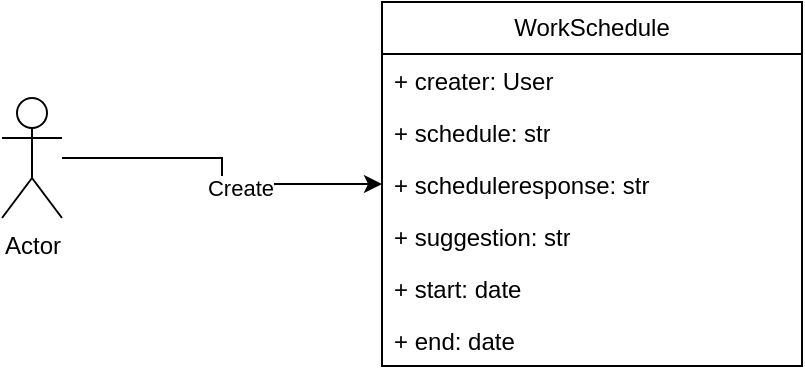 <mxfile version="21.6.8" type="github">
  <diagram name="第 1 页" id="FHlO4WLwC0Ep455xvKzw">
    <mxGraphModel dx="1426" dy="670" grid="1" gridSize="10" guides="1" tooltips="1" connect="1" arrows="1" fold="1" page="1" pageScale="1" pageWidth="1169" pageHeight="827" math="0" shadow="0">
      <root>
        <mxCell id="0" />
        <mxCell id="1" parent="0" />
        <mxCell id="GfxzllTibp9h3OfKKq-7-9" style="edgeStyle=orthogonalEdgeStyle;rounded=0;orthogonalLoop=1;jettySize=auto;html=1;entryX=0;entryY=0.5;entryDx=0;entryDy=0;" edge="1" parent="1" source="GfxzllTibp9h3OfKKq-7-2" target="GfxzllTibp9h3OfKKq-7-3">
          <mxGeometry relative="1" as="geometry" />
        </mxCell>
        <mxCell id="GfxzllTibp9h3OfKKq-7-10" value="Create" style="edgeLabel;html=1;align=center;verticalAlign=middle;resizable=0;points=[];" vertex="1" connectable="0" parent="GfxzllTibp9h3OfKKq-7-9">
          <mxGeometry x="0.178" y="-2" relative="1" as="geometry">
            <mxPoint as="offset" />
          </mxGeometry>
        </mxCell>
        <mxCell id="GfxzllTibp9h3OfKKq-7-2" value="Actor" style="shape=umlActor;verticalLabelPosition=bottom;verticalAlign=top;html=1;" vertex="1" parent="1">
          <mxGeometry x="100" y="230" width="30" height="60" as="geometry" />
        </mxCell>
        <mxCell id="GfxzllTibp9h3OfKKq-7-3" value="WorkSchedule" style="swimlane;fontStyle=0;childLayout=stackLayout;horizontal=1;startSize=26;fillColor=none;horizontalStack=0;resizeParent=1;resizeParentMax=0;resizeLast=0;collapsible=1;marginBottom=0;whiteSpace=wrap;html=1;" vertex="1" parent="1">
          <mxGeometry x="290" y="182" width="210" height="182" as="geometry">
            <mxRectangle x="370" y="74" width="110" height="30" as="alternateBounds" />
          </mxGeometry>
        </mxCell>
        <mxCell id="GfxzllTibp9h3OfKKq-7-4" value="+ creater: User" style="text;strokeColor=none;fillColor=none;align=left;verticalAlign=top;spacingLeft=4;spacingRight=4;overflow=hidden;rotatable=0;points=[[0,0.5],[1,0.5]];portConstraint=eastwest;whiteSpace=wrap;html=1;" vertex="1" parent="GfxzllTibp9h3OfKKq-7-3">
          <mxGeometry y="26" width="210" height="26" as="geometry" />
        </mxCell>
        <mxCell id="GfxzllTibp9h3OfKKq-7-5" value="+ schedule: str" style="text;strokeColor=none;fillColor=none;align=left;verticalAlign=top;spacingLeft=4;spacingRight=4;overflow=hidden;rotatable=0;points=[[0,0.5],[1,0.5]];portConstraint=eastwest;whiteSpace=wrap;html=1;" vertex="1" parent="GfxzllTibp9h3OfKKq-7-3">
          <mxGeometry y="52" width="210" height="26" as="geometry" />
        </mxCell>
        <mxCell id="GfxzllTibp9h3OfKKq-7-6" value="+ scheduleresponse: str" style="text;strokeColor=none;fillColor=none;align=left;verticalAlign=top;spacingLeft=4;spacingRight=4;overflow=hidden;rotatable=0;points=[[0,0.5],[1,0.5]];portConstraint=eastwest;whiteSpace=wrap;html=1;" vertex="1" parent="GfxzllTibp9h3OfKKq-7-3">
          <mxGeometry y="78" width="210" height="26" as="geometry" />
        </mxCell>
        <mxCell id="GfxzllTibp9h3OfKKq-7-11" value="+ suggestion: str" style="text;strokeColor=none;fillColor=none;align=left;verticalAlign=top;spacingLeft=4;spacingRight=4;overflow=hidden;rotatable=0;points=[[0,0.5],[1,0.5]];portConstraint=eastwest;whiteSpace=wrap;html=1;" vertex="1" parent="GfxzllTibp9h3OfKKq-7-3">
          <mxGeometry y="104" width="210" height="26" as="geometry" />
        </mxCell>
        <mxCell id="GfxzllTibp9h3OfKKq-7-7" value="+ start: date" style="text;strokeColor=none;fillColor=none;align=left;verticalAlign=top;spacingLeft=4;spacingRight=4;overflow=hidden;rotatable=0;points=[[0,0.5],[1,0.5]];portConstraint=eastwest;whiteSpace=wrap;html=1;" vertex="1" parent="GfxzllTibp9h3OfKKq-7-3">
          <mxGeometry y="130" width="210" height="26" as="geometry" />
        </mxCell>
        <mxCell id="GfxzllTibp9h3OfKKq-7-8" value="+ end: date" style="text;strokeColor=none;fillColor=none;align=left;verticalAlign=top;spacingLeft=4;spacingRight=4;overflow=hidden;rotatable=0;points=[[0,0.5],[1,0.5]];portConstraint=eastwest;whiteSpace=wrap;html=1;" vertex="1" parent="GfxzllTibp9h3OfKKq-7-3">
          <mxGeometry y="156" width="210" height="26" as="geometry" />
        </mxCell>
      </root>
    </mxGraphModel>
  </diagram>
</mxfile>
